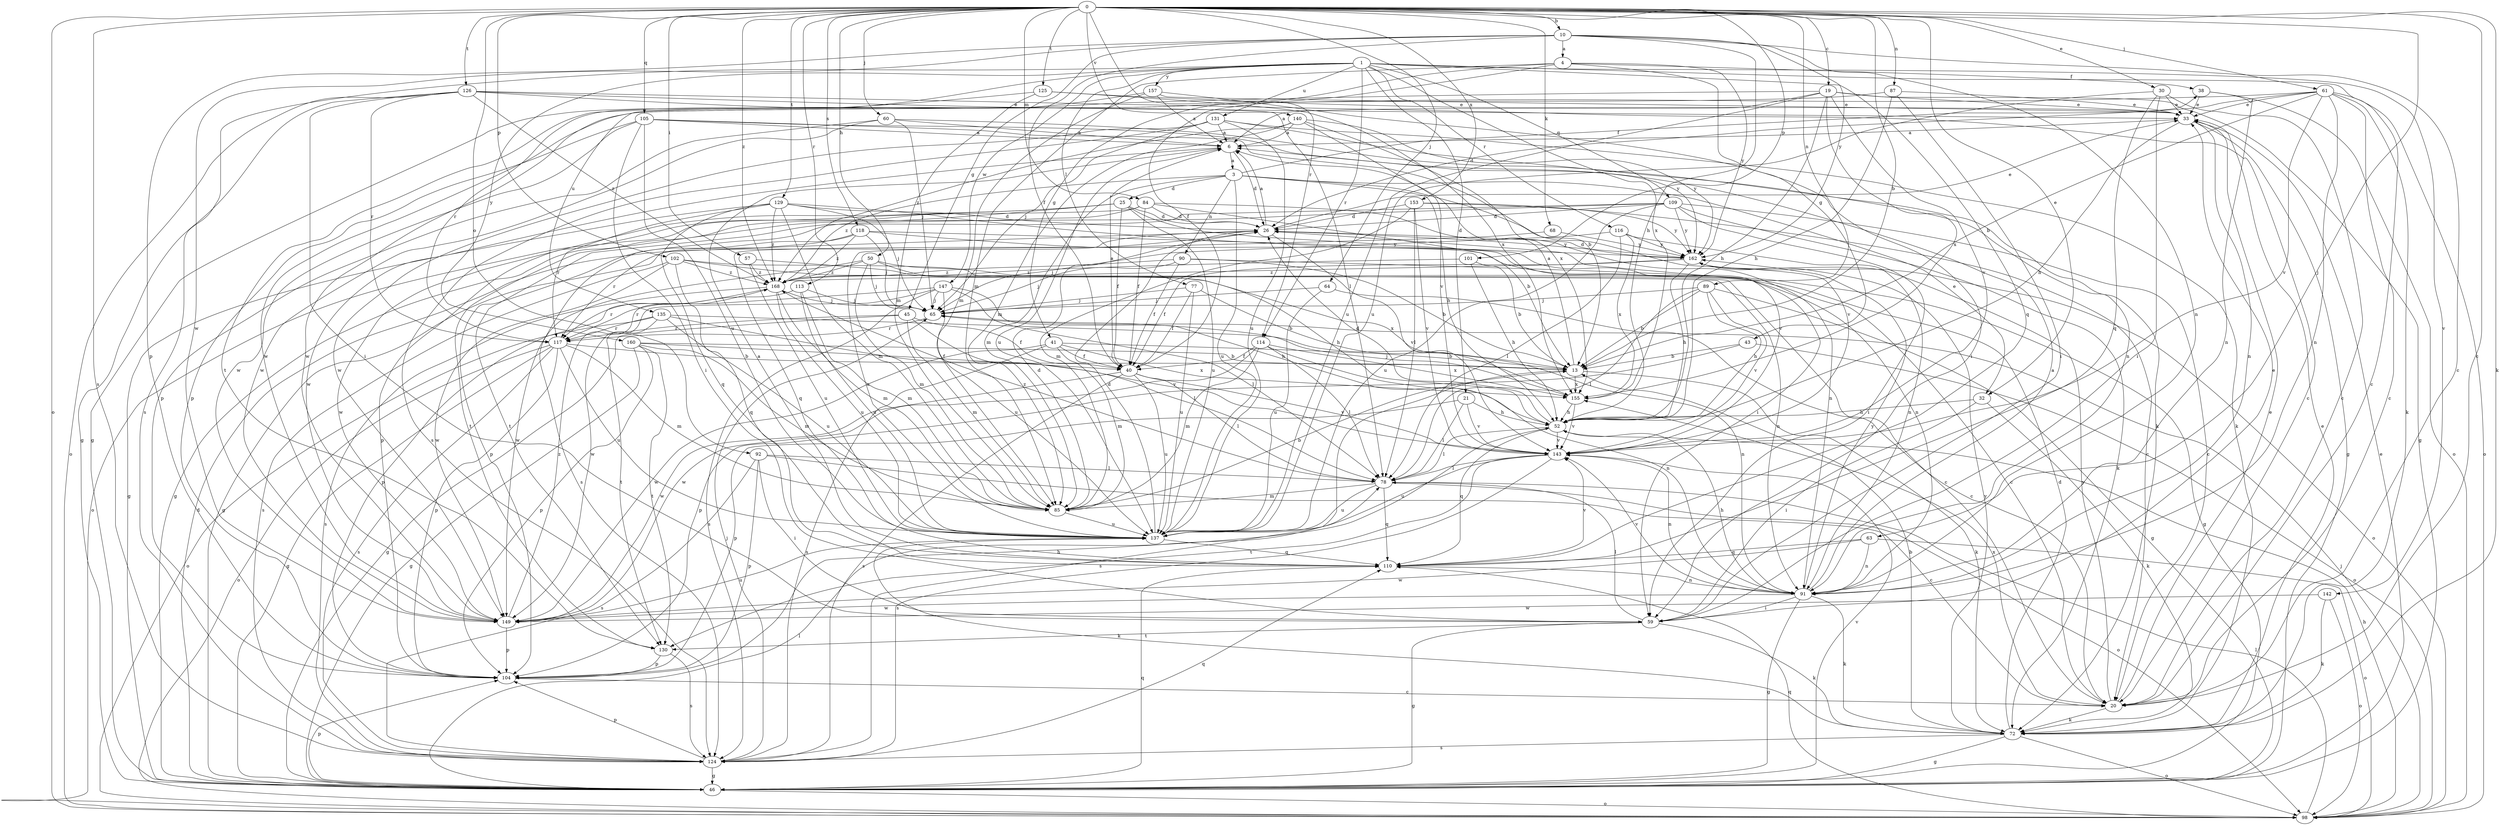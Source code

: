 strict digraph  {
0;
1;
3;
4;
6;
10;
13;
19;
20;
21;
25;
26;
30;
32;
33;
38;
40;
41;
43;
45;
46;
50;
52;
57;
59;
60;
61;
63;
64;
65;
68;
72;
77;
78;
84;
85;
87;
89;
90;
91;
92;
98;
101;
102;
104;
105;
109;
110;
113;
114;
116;
117;
118;
124;
125;
126;
129;
130;
131;
135;
137;
140;
142;
143;
147;
149;
153;
155;
157;
160;
162;
168;
0 -> 10  [label=b];
0 -> 13  [label=b];
0 -> 19  [label=c];
0 -> 20  [label=c];
0 -> 30  [label=e];
0 -> 32  [label=e];
0 -> 50  [label=h];
0 -> 57  [label=i];
0 -> 60  [label=j];
0 -> 61  [label=j];
0 -> 63  [label=j];
0 -> 64  [label=j];
0 -> 68  [label=k];
0 -> 72  [label=k];
0 -> 84  [label=m];
0 -> 87  [label=n];
0 -> 89  [label=n];
0 -> 92  [label=o];
0 -> 98  [label=o];
0 -> 101  [label=p];
0 -> 102  [label=p];
0 -> 105  [label=q];
0 -> 113  [label=r];
0 -> 114  [label=r];
0 -> 118  [label=s];
0 -> 124  [label=s];
0 -> 125  [label=t];
0 -> 126  [label=t];
0 -> 129  [label=t];
0 -> 140  [label=v];
0 -> 153  [label=x];
0 -> 168  [label=z];
1 -> 20  [label=c];
1 -> 21  [label=d];
1 -> 77  [label=l];
1 -> 109  [label=q];
1 -> 110  [label=q];
1 -> 114  [label=r];
1 -> 116  [label=r];
1 -> 124  [label=s];
1 -> 131  [label=u];
1 -> 135  [label=u];
1 -> 142  [label=v];
1 -> 147  [label=w];
1 -> 155  [label=x];
1 -> 157  [label=y];
1 -> 160  [label=y];
3 -> 25  [label=d];
3 -> 32  [label=e];
3 -> 38  [label=f];
3 -> 52  [label=h];
3 -> 85  [label=m];
3 -> 90  [label=n];
3 -> 137  [label=u];
3 -> 143  [label=v];
3 -> 168  [label=z];
4 -> 38  [label=f];
4 -> 40  [label=f];
4 -> 41  [label=g];
4 -> 43  [label=g];
4 -> 85  [label=m];
4 -> 162  [label=y];
6 -> 3  [label=a];
6 -> 26  [label=d];
6 -> 137  [label=u];
6 -> 149  [label=w];
10 -> 4  [label=a];
10 -> 20  [label=c];
10 -> 40  [label=f];
10 -> 45  [label=g];
10 -> 52  [label=h];
10 -> 91  [label=n];
10 -> 104  [label=p];
10 -> 149  [label=w];
10 -> 162  [label=y];
13 -> 6  [label=a];
13 -> 72  [label=k];
13 -> 124  [label=s];
13 -> 155  [label=x];
19 -> 6  [label=a];
19 -> 33  [label=e];
19 -> 46  [label=g];
19 -> 52  [label=h];
19 -> 130  [label=t];
19 -> 137  [label=u];
19 -> 143  [label=v];
19 -> 155  [label=x];
20 -> 33  [label=e];
20 -> 72  [label=k];
20 -> 155  [label=x];
20 -> 162  [label=y];
21 -> 52  [label=h];
21 -> 78  [label=l];
21 -> 104  [label=p];
21 -> 143  [label=v];
25 -> 26  [label=d];
25 -> 40  [label=f];
25 -> 104  [label=p];
25 -> 130  [label=t];
25 -> 137  [label=u];
25 -> 143  [label=v];
25 -> 149  [label=w];
26 -> 6  [label=a];
26 -> 33  [label=e];
26 -> 46  [label=g];
26 -> 110  [label=q];
26 -> 143  [label=v];
26 -> 162  [label=y];
30 -> 20  [label=c];
30 -> 33  [label=e];
30 -> 59  [label=i];
30 -> 110  [label=q];
30 -> 137  [label=u];
32 -> 52  [label=h];
32 -> 59  [label=i];
32 -> 72  [label=k];
33 -> 6  [label=a];
33 -> 46  [label=g];
33 -> 52  [label=h];
33 -> 91  [label=n];
38 -> 33  [label=e];
38 -> 91  [label=n];
38 -> 98  [label=o];
40 -> 6  [label=a];
40 -> 78  [label=l];
40 -> 124  [label=s];
40 -> 137  [label=u];
40 -> 143  [label=v];
40 -> 149  [label=w];
41 -> 13  [label=b];
41 -> 40  [label=f];
41 -> 85  [label=m];
41 -> 124  [label=s];
41 -> 149  [label=w];
41 -> 155  [label=x];
43 -> 13  [label=b];
43 -> 98  [label=o];
43 -> 104  [label=p];
45 -> 40  [label=f];
45 -> 46  [label=g];
45 -> 78  [label=l];
45 -> 85  [label=m];
45 -> 117  [label=r];
46 -> 26  [label=d];
46 -> 33  [label=e];
46 -> 78  [label=l];
46 -> 98  [label=o];
46 -> 104  [label=p];
46 -> 110  [label=q];
46 -> 143  [label=v];
50 -> 20  [label=c];
50 -> 52  [label=h];
50 -> 65  [label=j];
50 -> 85  [label=m];
50 -> 149  [label=w];
50 -> 168  [label=z];
52 -> 26  [label=d];
52 -> 78  [label=l];
52 -> 110  [label=q];
52 -> 143  [label=v];
57 -> 137  [label=u];
57 -> 155  [label=x];
57 -> 168  [label=z];
59 -> 33  [label=e];
59 -> 46  [label=g];
59 -> 72  [label=k];
59 -> 78  [label=l];
59 -> 130  [label=t];
60 -> 6  [label=a];
60 -> 65  [label=j];
60 -> 72  [label=k];
60 -> 104  [label=p];
60 -> 149  [label=w];
61 -> 13  [label=b];
61 -> 20  [label=c];
61 -> 26  [label=d];
61 -> 33  [label=e];
61 -> 72  [label=k];
61 -> 91  [label=n];
61 -> 98  [label=o];
61 -> 143  [label=v];
61 -> 149  [label=w];
63 -> 91  [label=n];
63 -> 98  [label=o];
63 -> 110  [label=q];
63 -> 149  [label=w];
64 -> 20  [label=c];
64 -> 65  [label=j];
64 -> 137  [label=u];
65 -> 117  [label=r];
68 -> 137  [label=u];
68 -> 162  [label=y];
72 -> 13  [label=b];
72 -> 26  [label=d];
72 -> 33  [label=e];
72 -> 46  [label=g];
72 -> 98  [label=o];
72 -> 124  [label=s];
72 -> 162  [label=y];
77 -> 13  [label=b];
77 -> 40  [label=f];
77 -> 65  [label=j];
77 -> 137  [label=u];
78 -> 85  [label=m];
78 -> 98  [label=o];
78 -> 110  [label=q];
78 -> 137  [label=u];
78 -> 168  [label=z];
84 -> 13  [label=b];
84 -> 26  [label=d];
84 -> 40  [label=f];
84 -> 46  [label=g];
84 -> 91  [label=n];
84 -> 98  [label=o];
85 -> 13  [label=b];
85 -> 26  [label=d];
85 -> 137  [label=u];
87 -> 33  [label=e];
87 -> 52  [label=h];
87 -> 59  [label=i];
87 -> 149  [label=w];
89 -> 13  [label=b];
89 -> 46  [label=g];
89 -> 52  [label=h];
89 -> 65  [label=j];
89 -> 78  [label=l];
89 -> 143  [label=v];
90 -> 13  [label=b];
90 -> 40  [label=f];
90 -> 46  [label=g];
90 -> 65  [label=j];
90 -> 168  [label=z];
91 -> 6  [label=a];
91 -> 46  [label=g];
91 -> 52  [label=h];
91 -> 59  [label=i];
91 -> 72  [label=k];
91 -> 143  [label=v];
91 -> 149  [label=w];
91 -> 162  [label=y];
92 -> 20  [label=c];
92 -> 59  [label=i];
92 -> 78  [label=l];
92 -> 104  [label=p];
92 -> 124  [label=s];
98 -> 52  [label=h];
98 -> 65  [label=j];
98 -> 78  [label=l];
98 -> 110  [label=q];
101 -> 13  [label=b];
101 -> 52  [label=h];
101 -> 168  [label=z];
102 -> 20  [label=c];
102 -> 91  [label=n];
102 -> 110  [label=q];
102 -> 124  [label=s];
102 -> 149  [label=w];
102 -> 168  [label=z];
104 -> 20  [label=c];
104 -> 52  [label=h];
105 -> 6  [label=a];
105 -> 13  [label=b];
105 -> 59  [label=i];
105 -> 104  [label=p];
105 -> 137  [label=u];
105 -> 149  [label=w];
105 -> 162  [label=y];
109 -> 20  [label=c];
109 -> 26  [label=d];
109 -> 59  [label=i];
109 -> 72  [label=k];
109 -> 124  [label=s];
109 -> 130  [label=t];
109 -> 137  [label=u];
109 -> 162  [label=y];
110 -> 6  [label=a];
110 -> 91  [label=n];
110 -> 143  [label=v];
113 -> 65  [label=j];
113 -> 85  [label=m];
113 -> 104  [label=p];
113 -> 137  [label=u];
114 -> 40  [label=f];
114 -> 78  [label=l];
114 -> 85  [label=m];
114 -> 91  [label=n];
114 -> 149  [label=w];
114 -> 155  [label=x];
116 -> 65  [label=j];
116 -> 78  [label=l];
116 -> 91  [label=n];
116 -> 155  [label=x];
116 -> 162  [label=y];
117 -> 13  [label=b];
117 -> 46  [label=g];
117 -> 85  [label=m];
117 -> 98  [label=o];
117 -> 104  [label=p];
117 -> 124  [label=s];
117 -> 137  [label=u];
118 -> 65  [label=j];
118 -> 91  [label=n];
118 -> 104  [label=p];
118 -> 117  [label=r];
118 -> 162  [label=y];
118 -> 168  [label=z];
124 -> 46  [label=g];
124 -> 65  [label=j];
124 -> 104  [label=p];
124 -> 110  [label=q];
125 -> 33  [label=e];
125 -> 46  [label=g];
125 -> 85  [label=m];
125 -> 155  [label=x];
126 -> 20  [label=c];
126 -> 33  [label=e];
126 -> 46  [label=g];
126 -> 59  [label=i];
126 -> 78  [label=l];
126 -> 98  [label=o];
126 -> 117  [label=r];
126 -> 168  [label=z];
129 -> 26  [label=d];
129 -> 46  [label=g];
129 -> 59  [label=i];
129 -> 65  [label=j];
129 -> 85  [label=m];
129 -> 110  [label=q];
129 -> 117  [label=r];
129 -> 168  [label=z];
130 -> 104  [label=p];
130 -> 124  [label=s];
131 -> 6  [label=a];
131 -> 65  [label=j];
131 -> 72  [label=k];
131 -> 91  [label=n];
131 -> 124  [label=s];
131 -> 137  [label=u];
131 -> 149  [label=w];
135 -> 91  [label=n];
135 -> 98  [label=o];
135 -> 117  [label=r];
135 -> 130  [label=t];
135 -> 137  [label=u];
135 -> 143  [label=v];
137 -> 26  [label=d];
137 -> 72  [label=k];
137 -> 110  [label=q];
140 -> 6  [label=a];
140 -> 85  [label=m];
140 -> 143  [label=v];
140 -> 155  [label=x];
140 -> 162  [label=y];
140 -> 168  [label=z];
142 -> 72  [label=k];
142 -> 98  [label=o];
142 -> 149  [label=w];
143 -> 78  [label=l];
143 -> 91  [label=n];
143 -> 124  [label=s];
143 -> 130  [label=t];
143 -> 137  [label=u];
147 -> 52  [label=h];
147 -> 65  [label=j];
147 -> 78  [label=l];
147 -> 117  [label=r];
147 -> 124  [label=s];
147 -> 137  [label=u];
147 -> 149  [label=w];
149 -> 104  [label=p];
149 -> 137  [label=u];
149 -> 168  [label=z];
153 -> 20  [label=c];
153 -> 26  [label=d];
153 -> 78  [label=l];
153 -> 85  [label=m];
153 -> 143  [label=v];
153 -> 162  [label=y];
155 -> 52  [label=h];
155 -> 65  [label=j];
155 -> 143  [label=v];
157 -> 6  [label=a];
157 -> 33  [label=e];
157 -> 59  [label=i];
157 -> 85  [label=m];
157 -> 117  [label=r];
160 -> 13  [label=b];
160 -> 40  [label=f];
160 -> 46  [label=g];
160 -> 85  [label=m];
160 -> 104  [label=p];
160 -> 130  [label=t];
162 -> 26  [label=d];
162 -> 40  [label=f];
162 -> 52  [label=h];
162 -> 98  [label=o];
162 -> 168  [label=z];
168 -> 65  [label=j];
168 -> 85  [label=m];
168 -> 117  [label=r];
168 -> 124  [label=s];
168 -> 137  [label=u];
}
